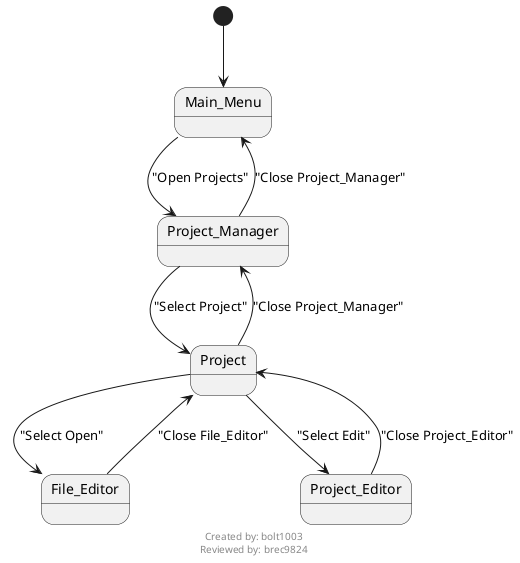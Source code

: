 @startuml
scale max 700 width
hide circles
footer
Created by: bolt1003
Reviewed by: brec9824
endfooter

[*] --> Main_Menu

Main_Menu -down-> Project_Manager : "Open Projects"

Project_Manager --> Project : "Select Project"
Project_Manager --> Main_Menu : "Close Project_Manager"

Project --> File_Editor : "Select Open"
Project --> Project_Editor : "Select Edit"
Project --> Project_Manager : "Close Project_Manager"

File_Editor --> Project : "Close File_Editor"
Project_Editor --> Project : "Close Project_Editor"

@enduml